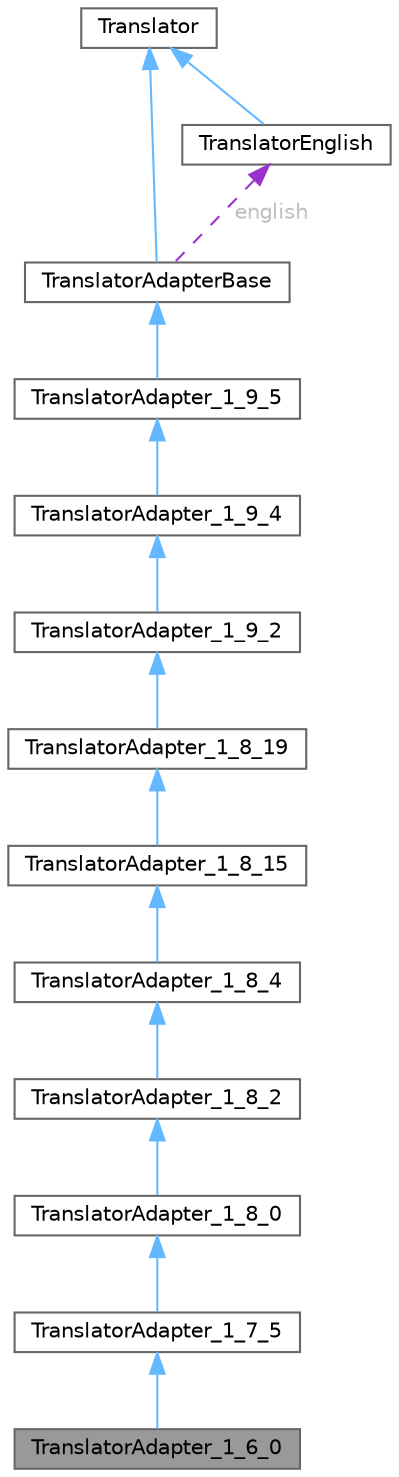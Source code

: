 digraph "TranslatorAdapter_1_6_0"
{
 // INTERACTIVE_SVG=YES
 // LATEX_PDF_SIZE
  bgcolor="transparent";
  edge [fontname=Helvetica,fontsize=10,labelfontname=Helvetica,labelfontsize=10];
  node [fontname=Helvetica,fontsize=10,shape=box,height=0.2,width=0.4];
  Node1 [label="TranslatorAdapter_1_6_0",height=0.2,width=0.4,color="gray40", fillcolor="grey60", style="filled", fontcolor="black",tooltip="Adapter class for languages that only contain translations up to version 1.6.0."];
  Node2 -> Node1 [dir="back",color="steelblue1",style="solid"];
  Node2 [label="TranslatorAdapter_1_7_5",height=0.2,width=0.4,color="gray40", fillcolor="white", style="filled",URL="$da/d24/class_translator_adapter__1__7__5.html",tooltip="Adapter class for languages that only contain translations up to version 1.7.5."];
  Node3 -> Node2 [dir="back",color="steelblue1",style="solid"];
  Node3 [label="TranslatorAdapter_1_8_0",height=0.2,width=0.4,color="gray40", fillcolor="white", style="filled",URL="$de/d49/class_translator_adapter__1__8__0.html",tooltip="Adapter class for languages that only contain translations up to version 1.8.0."];
  Node4 -> Node3 [dir="back",color="steelblue1",style="solid"];
  Node4 [label="TranslatorAdapter_1_8_2",height=0.2,width=0.4,color="gray40", fillcolor="white", style="filled",URL="$d2/d75/class_translator_adapter__1__8__2.html",tooltip=" "];
  Node5 -> Node4 [dir="back",color="steelblue1",style="solid"];
  Node5 [label="TranslatorAdapter_1_8_4",height=0.2,width=0.4,color="gray40", fillcolor="white", style="filled",URL="$de/d2f/class_translator_adapter__1__8__4.html",tooltip=" "];
  Node6 -> Node5 [dir="back",color="steelblue1",style="solid"];
  Node6 [label="TranslatorAdapter_1_8_15",height=0.2,width=0.4,color="gray40", fillcolor="white", style="filled",URL="$d4/d2e/class_translator_adapter__1__8__15.html",tooltip=" "];
  Node7 -> Node6 [dir="back",color="steelblue1",style="solid"];
  Node7 [label="TranslatorAdapter_1_8_19",height=0.2,width=0.4,color="gray40", fillcolor="white", style="filled",URL="$de/dde/class_translator_adapter__1__8__19.html",tooltip=" "];
  Node8 -> Node7 [dir="back",color="steelblue1",style="solid"];
  Node8 [label="TranslatorAdapter_1_9_2",height=0.2,width=0.4,color="gray40", fillcolor="white", style="filled",URL="$d3/d2e/class_translator_adapter__1__9__2.html",tooltip=" "];
  Node9 -> Node8 [dir="back",color="steelblue1",style="solid"];
  Node9 [label="TranslatorAdapter_1_9_4",height=0.2,width=0.4,color="gray40", fillcolor="white", style="filled",URL="$d0/d33/class_translator_adapter__1__9__4.html",tooltip=" "];
  Node10 -> Node9 [dir="back",color="steelblue1",style="solid"];
  Node10 [label="TranslatorAdapter_1_9_5",height=0.2,width=0.4,color="gray40", fillcolor="white", style="filled",URL="$dd/dba/class_translator_adapter__1__9__5.html",tooltip=" "];
  Node11 -> Node10 [dir="back",color="steelblue1",style="solid"];
  Node11 [label="TranslatorAdapterBase",height=0.2,width=0.4,color="gray40", fillcolor="white", style="filled",URL="$db/d6c/class_translator_adapter_base.html",tooltip="Base of the translator adapter tree."];
  Node12 -> Node11 [dir="back",color="steelblue1",style="solid"];
  Node12 [label="Translator",height=0.2,width=0.4,color="gray40", fillcolor="white", style="filled",URL="$d8/dfb/class_translator.html",tooltip="Abstract base class for all translatable text fragments."];
  Node13 -> Node11 [dir="back",color="darkorchid3",style="dashed",label=" english",fontcolor="grey" ];
  Node13 [label="TranslatorEnglish",height=0.2,width=0.4,color="gray40", fillcolor="white", style="filled",URL="$d6/d78/class_translator_english.html",tooltip=" "];
  Node12 -> Node13 [dir="back",color="steelblue1",style="solid"];
}
